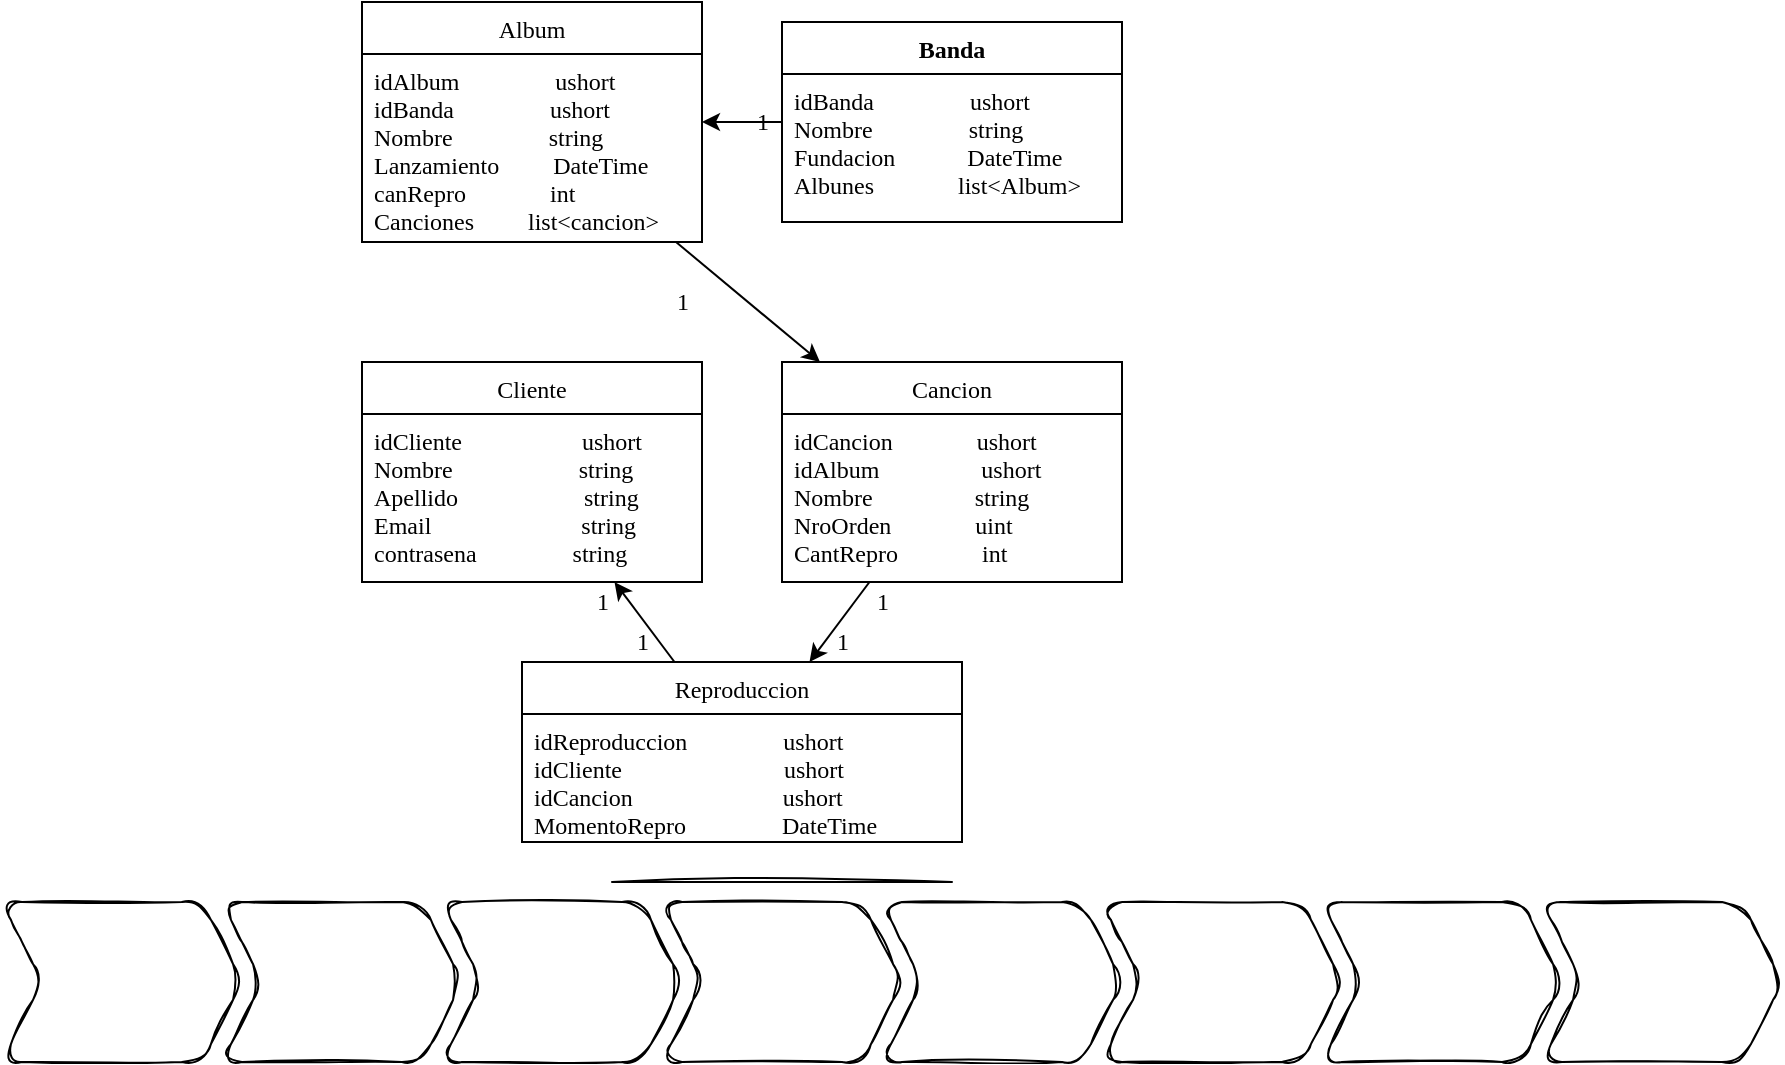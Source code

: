 <mxfile>
    <diagram id="aNm6LneR89TjHpUKRSAf" name="Página-1">
        <mxGraphModel dx="791" dy="581" grid="1" gridSize="10" guides="1" tooltips="1" connect="1" arrows="1" fold="1" page="1" pageScale="1" pageWidth="827" pageHeight="1169" math="0" shadow="0">
            <root>
                <mxCell id="0"/>
                <mxCell id="1" parent="0"/>
                <mxCell id="25" style="edgeStyle=none;html=1;fontFamily=Comic Sans MS;" parent="1" source="2" target="15" edge="1">
                    <mxGeometry relative="1" as="geometry"/>
                </mxCell>
                <mxCell id="2" value="Album" style="swimlane;fontStyle=0;childLayout=stackLayout;horizontal=1;startSize=26;horizontalStack=0;resizeParent=1;resizeParentMax=0;resizeLast=0;collapsible=1;marginBottom=0;fontFamily=Comic Sans MS;" parent="1" vertex="1">
                    <mxGeometry x="190" y="150" width="170" height="120" as="geometry">
                        <mxRectangle x="200" y="150" width="70" height="26" as="alternateBounds"/>
                    </mxGeometry>
                </mxCell>
                <mxCell id="3" value="idAlbum                ushort&#10;idBanda                ushort&#10;Nombre                string&#10;Lanzamiento         DateTime&#10;canRepro              int&#10;Canciones           list&lt;cancion&gt;" style="text;align=left;verticalAlign=top;spacingLeft=4;spacingRight=4;overflow=hidden;rotatable=0;points=[[0,0.5],[1,0.5]];portConstraint=eastwest;fontFamily=Comic Sans MS;" parent="2" vertex="1">
                    <mxGeometry y="26" width="170" height="94" as="geometry"/>
                </mxCell>
                <mxCell id="7" value="Cliente" style="swimlane;fontStyle=0;childLayout=stackLayout;horizontal=1;startSize=26;horizontalStack=0;resizeParent=1;resizeParentMax=0;resizeLast=0;collapsible=1;marginBottom=0;fontFamily=Comic Sans MS;" parent="1" vertex="1">
                    <mxGeometry x="190" y="330" width="170" height="110" as="geometry">
                        <mxRectangle x="200" y="330" width="70" height="26" as="alternateBounds"/>
                    </mxGeometry>
                </mxCell>
                <mxCell id="16" value="idCliente                    ushort&#10;Nombre                     string&#10;Apellido                     string&#10;Email                         string&#10;contrasena                string&#10;" style="text;align=left;verticalAlign=top;spacingLeft=4;spacingRight=4;overflow=hidden;rotatable=0;points=[[0,0.5],[1,0.5]];portConstraint=eastwest;fontFamily=Comic Sans MS;" parent="7" vertex="1">
                    <mxGeometry y="26" width="170" height="84" as="geometry"/>
                </mxCell>
                <mxCell id="24" style="edgeStyle=none;html=1;fontFamily=Comic Sans MS;" parent="1" source="9" target="2" edge="1">
                    <mxGeometry relative="1" as="geometry"/>
                </mxCell>
                <mxCell id="9" value="Banda" style="swimlane;fontStyle=1;childLayout=stackLayout;horizontal=1;startSize=26;horizontalStack=0;resizeParent=1;resizeParentMax=0;resizeLast=0;collapsible=1;marginBottom=0;fontFamily=Comic Sans MS;" parent="1" vertex="1">
                    <mxGeometry x="400" y="160" width="170" height="100" as="geometry">
                        <mxRectangle x="400" y="160" width="70" height="26" as="alternateBounds"/>
                    </mxGeometry>
                </mxCell>
                <mxCell id="8" value="idBanda                ushort&#10;Nombre                string&#10;Fundacion            DateTime&#10;Albunes              list&lt;Album&gt;" style="text;align=left;verticalAlign=top;spacingLeft=4;spacingRight=4;overflow=hidden;rotatable=0;points=[[0,0.5],[1,0.5]];portConstraint=eastwest;fontFamily=Comic Sans MS;" parent="9" vertex="1">
                    <mxGeometry y="26" width="170" height="74" as="geometry"/>
                </mxCell>
                <mxCell id="26" style="edgeStyle=none;html=1;fontFamily=Comic Sans MS;" parent="1" source="15" target="19" edge="1">
                    <mxGeometry relative="1" as="geometry"/>
                </mxCell>
                <mxCell id="15" value="Cancion" style="swimlane;fontStyle=0;childLayout=stackLayout;horizontal=1;startSize=26;horizontalStack=0;resizeParent=1;resizeParentMax=0;resizeLast=0;collapsible=1;marginBottom=0;fontFamily=Comic Sans MS;" parent="1" vertex="1">
                    <mxGeometry x="400" y="330" width="170" height="110" as="geometry">
                        <mxRectangle x="400" y="330" width="80" height="26" as="alternateBounds"/>
                    </mxGeometry>
                </mxCell>
                <mxCell id="17" value="idCancion              ushort&#10;idAlbum                 ushort&#10;Nombre                 string&#10;NroOrden                 uint&#10;CantRepro              int" style="text;align=left;verticalAlign=top;spacingLeft=4;spacingRight=4;overflow=hidden;rotatable=0;points=[[0,0.5],[1,0.5]];portConstraint=eastwest;fontFamily=Comic Sans MS;" parent="15" vertex="1">
                    <mxGeometry y="26" width="170" height="84" as="geometry"/>
                </mxCell>
                <mxCell id="27" style="edgeStyle=none;html=1;fontFamily=Comic Sans MS;" parent="1" source="19" target="7" edge="1">
                    <mxGeometry relative="1" as="geometry"/>
                </mxCell>
                <mxCell id="19" value="Reproduccion" style="swimlane;fontStyle=0;childLayout=stackLayout;horizontal=1;startSize=26;horizontalStack=0;resizeParent=1;resizeParentMax=0;resizeLast=0;collapsible=1;marginBottom=0;fontFamily=Comic Sans MS;" parent="1" vertex="1">
                    <mxGeometry x="270" y="480" width="220" height="90" as="geometry">
                        <mxRectangle x="280" y="480" width="110" height="26" as="alternateBounds"/>
                    </mxGeometry>
                </mxCell>
                <mxCell id="20" value="idReproduccion                ushort&#10;idCliente                           ushort&#10;idCancion                         ushort&#10;MomentoRepro                DateTime&#10;" style="text;align=left;verticalAlign=top;spacingLeft=4;spacingRight=4;overflow=hidden;rotatable=0;points=[[0,0.5],[1,0.5]];portConstraint=eastwest;fontFamily=Comic Sans MS;" parent="19" vertex="1">
                    <mxGeometry y="26" width="220" height="64" as="geometry"/>
                </mxCell>
                <mxCell id="28" value="1" style="text;html=1;align=center;verticalAlign=middle;resizable=0;points=[];autosize=1;fontFamily=Comic Sans MS;" parent="1" vertex="1">
                    <mxGeometry x="340" y="290" width="20" height="20" as="geometry"/>
                </mxCell>
                <mxCell id="29" value="1" style="text;html=1;align=center;verticalAlign=middle;resizable=0;points=[];autosize=1;fontFamily=Comic Sans MS;" parent="1" vertex="1">
                    <mxGeometry x="380" y="200" width="20" height="20" as="geometry"/>
                </mxCell>
                <mxCell id="30" value="1" style="text;html=1;align=center;verticalAlign=middle;resizable=0;points=[];autosize=1;fontFamily=Comic Sans MS;" parent="1" vertex="1">
                    <mxGeometry x="440" y="440" width="20" height="20" as="geometry"/>
                </mxCell>
                <mxCell id="31" value="1" style="text;html=1;align=center;verticalAlign=middle;resizable=0;points=[];autosize=1;fontFamily=Comic Sans MS;" parent="1" vertex="1">
                    <mxGeometry x="420" y="460" width="20" height="20" as="geometry"/>
                </mxCell>
                <mxCell id="32" value="1" style="text;html=1;align=center;verticalAlign=middle;resizable=0;points=[];autosize=1;fontFamily=Comic Sans MS;" parent="1" vertex="1">
                    <mxGeometry x="300" y="440" width="20" height="20" as="geometry"/>
                </mxCell>
                <mxCell id="33" value="1" style="text;html=1;align=center;verticalAlign=middle;resizable=0;points=[];autosize=1;fontFamily=Comic Sans MS;" parent="1" vertex="1">
                    <mxGeometry x="320" y="460" width="20" height="20" as="geometry"/>
                </mxCell>
                <mxCell id="60" value="" style="shape=step;perimeter=stepPerimeter;whiteSpace=wrap;html=1;fixedSize=1;rounded=1;sketch=1;fontFamily=Comic Sans MS;" vertex="1" parent="1">
                    <mxGeometry x="10" y="600" width="120" height="80" as="geometry"/>
                </mxCell>
                <mxCell id="61" value="" style="shape=step;perimeter=stepPerimeter;whiteSpace=wrap;html=1;fixedSize=1;rounded=1;sketch=1;fontFamily=Comic Sans MS;" vertex="1" parent="1">
                    <mxGeometry x="120" y="600" width="120" height="80" as="geometry"/>
                </mxCell>
                <mxCell id="62" value="" style="shape=step;perimeter=stepPerimeter;whiteSpace=wrap;html=1;fixedSize=1;rounded=1;sketch=1;fontFamily=Comic Sans MS;" vertex="1" parent="1">
                    <mxGeometry x="230" y="600" width="120" height="80" as="geometry"/>
                </mxCell>
                <mxCell id="63" value="" style="shape=step;perimeter=stepPerimeter;whiteSpace=wrap;html=1;fixedSize=1;rounded=1;sketch=1;fontFamily=Comic Sans MS;" vertex="1" parent="1">
                    <mxGeometry x="340" y="600" width="120" height="80" as="geometry"/>
                </mxCell>
                <mxCell id="64" value="" style="shape=step;perimeter=stepPerimeter;whiteSpace=wrap;html=1;fixedSize=1;rounded=1;sketch=1;fontFamily=Comic Sans MS;" vertex="1" parent="1">
                    <mxGeometry x="450" y="600" width="120" height="80" as="geometry"/>
                </mxCell>
                <mxCell id="65" value="" style="shape=step;perimeter=stepPerimeter;whiteSpace=wrap;html=1;fixedSize=1;rounded=1;sketch=1;fontFamily=Comic Sans MS;" vertex="1" parent="1">
                    <mxGeometry x="560" y="600" width="120" height="80" as="geometry"/>
                </mxCell>
                <mxCell id="66" value="" style="shape=step;perimeter=stepPerimeter;whiteSpace=wrap;html=1;fixedSize=1;rounded=1;sketch=1;fontFamily=Comic Sans MS;" vertex="1" parent="1">
                    <mxGeometry x="670" y="600" width="120" height="80" as="geometry"/>
                </mxCell>
                <mxCell id="67" value="" style="shape=step;perimeter=stepPerimeter;whiteSpace=wrap;html=1;fixedSize=1;rounded=1;sketch=1;fontFamily=Comic Sans MS;" vertex="1" parent="1">
                    <mxGeometry x="780" y="600" width="120" height="80" as="geometry"/>
                </mxCell>
                <mxCell id="43" value="" style="line;strokeWidth=1;fillColor=none;align=left;verticalAlign=middle;spacingTop=-1;spacingLeft=3;spacingRight=3;rotatable=0;labelPosition=right;points=[];portConstraint=eastwest;rounded=1;sketch=1;fontFamily=Comic Sans MS;" vertex="1" parent="1">
                    <mxGeometry x="315" y="585" width="170" height="10" as="geometry"/>
                </mxCell>
            </root>
        </mxGraphModel>
    </diagram>
</mxfile>